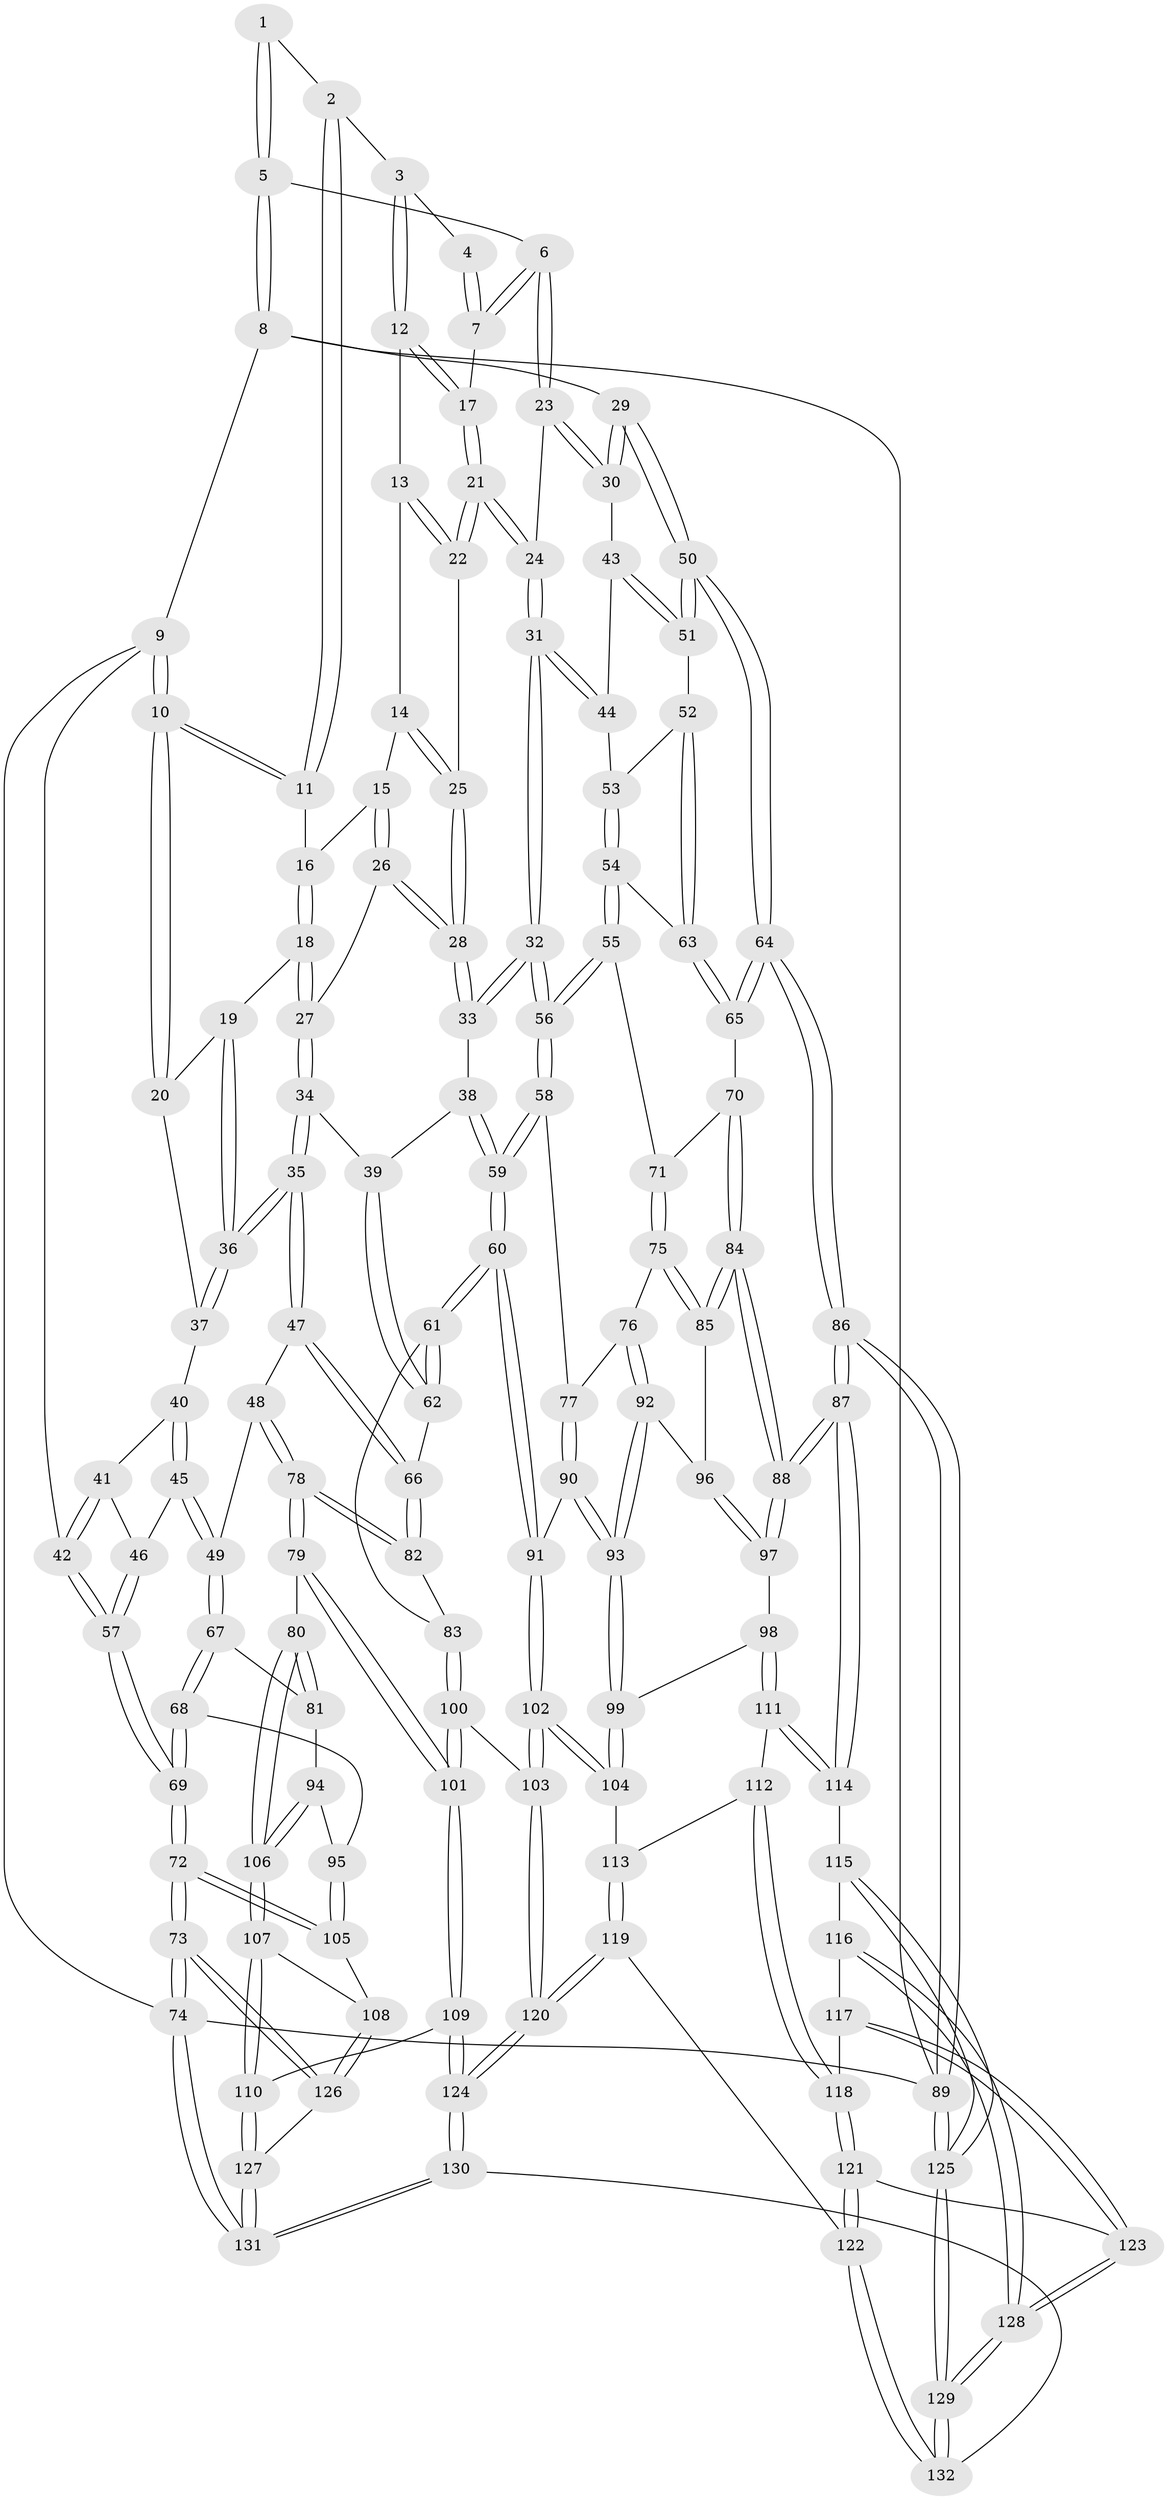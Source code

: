 // coarse degree distribution, {5: 0.3333333333333333, 2: 0.045454545454545456, 9: 0.015151515151515152, 4: 0.42424242424242425, 3: 0.045454545454545456, 6: 0.07575757575757576, 7: 0.06060606060606061}
// Generated by graph-tools (version 1.1) at 2025/21/03/04/25 18:21:15]
// undirected, 132 vertices, 327 edges
graph export_dot {
graph [start="1"]
  node [color=gray90,style=filled];
  1 [pos="+0.7357562045583538+0"];
  2 [pos="+0.4418291335344116+0"];
  3 [pos="+0.57766003697834+0.07466201190093102"];
  4 [pos="+0.6570927835847724+0.028566958549857985"];
  5 [pos="+1+0"];
  6 [pos="+0.7684157625583895+0.12008890513983365"];
  7 [pos="+0.652033695729854+0.09068275947457466"];
  8 [pos="+1+0"];
  9 [pos="+0+0"];
  10 [pos="+0+0"];
  11 [pos="+0.3662647742090058+0"];
  12 [pos="+0.5802860570199188+0.09166003387948674"];
  13 [pos="+0.5711517797550572+0.1048756513029425"];
  14 [pos="+0.5495144308798252+0.11402495873620479"];
  15 [pos="+0.4358831789017528+0.08656736947348531"];
  16 [pos="+0.37236971983427947+0"];
  17 [pos="+0.6442335367828128+0.10020252318972633"];
  18 [pos="+0.29183250916981146+0.16960519080488815"];
  19 [pos="+0.2059630910168288+0.1818404093144169"];
  20 [pos="+0.0264026347084521+0.011831632606358987"];
  21 [pos="+0.6419432142122301+0.19145700455055167"];
  22 [pos="+0.6195329379426184+0.18877946744790056"];
  23 [pos="+0.7546221126344801+0.18346433114287386"];
  24 [pos="+0.6913267489588352+0.22763765443144318"];
  25 [pos="+0.545681674369824+0.20331312202870797"];
  26 [pos="+0.4346904475595623+0.1705299026062213"];
  27 [pos="+0.3519197102267936+0.21304948120972447"];
  28 [pos="+0.496801177371969+0.23200043729381387"];
  29 [pos="+1+0.04990678188556378"];
  30 [pos="+0.873277985409614+0.2478587412541071"];
  31 [pos="+0.6813290702753783+0.3139169907288465"];
  32 [pos="+0.6754711729160935+0.32208029038575114"];
  33 [pos="+0.5017516989084219+0.29855067296207366"];
  34 [pos="+0.32083147946574253+0.32559420005647727"];
  35 [pos="+0.2599095155895344+0.36999801058847614"];
  36 [pos="+0.21718955051948619+0.28473993434958517"];
  37 [pos="+0.1106905522317639+0.26640577867843346"];
  38 [pos="+0.4930595961972344+0.3122480198008773"];
  39 [pos="+0.45459737999680494+0.33150984010976303"];
  40 [pos="+0.09541797693689685+0.2969131758274353"];
  41 [pos="+0.07855512181823276+0.298723299086914"];
  42 [pos="+0+0.000986483203931183"];
  43 [pos="+0.8539846430797099+0.2996423273615988"];
  44 [pos="+0.7311715645316718+0.32003777318792487"];
  45 [pos="+0.1461647977501127+0.39272932496480195"];
  46 [pos="+0.02279626775357205+0.3530674803748447"];
  47 [pos="+0.2589626958515222+0.3726499065320612"];
  48 [pos="+0.2551031852631395+0.37716741392031"];
  49 [pos="+0.16353828518543762+0.4066144168760882"];
  50 [pos="+1+0.38953307347195887"];
  51 [pos="+0.8619774486025832+0.3420758184710925"];
  52 [pos="+0.8573980903150487+0.36023758020584395"];
  53 [pos="+0.795090654685377+0.37268390193579315"];
  54 [pos="+0.7679409039967823+0.43619016227291424"];
  55 [pos="+0.7677183525874444+0.4365615947921906"];
  56 [pos="+0.6707784079010124+0.4131464588463048"];
  57 [pos="+0+0.36873922457553127"];
  58 [pos="+0.6595607019273478+0.42916032834751766"];
  59 [pos="+0.5663613014105655+0.47809814744573736"];
  60 [pos="+0.5351750075440489+0.5236950437444697"];
  61 [pos="+0.5024693067869055+0.5219880522953299"];
  62 [pos="+0.4297466744858196+0.46094136962491544"];
  63 [pos="+0.8577129778999388+0.3623424531640699"];
  64 [pos="+1+0.5161550107710396"];
  65 [pos="+0.8782735777407559+0.4349331046359579"];
  66 [pos="+0.4088121261519846+0.45892022302244617"];
  67 [pos="+0.1017268052716481+0.49170188383765095"];
  68 [pos="+0.04697338534420814+0.5014899645255658"];
  69 [pos="+0+0.46251293143720257"];
  70 [pos="+0.8231188684969298+0.4695746348449203"];
  71 [pos="+0.7958570408245134+0.4608425552777954"];
  72 [pos="+0+0.6524924584312106"];
  73 [pos="+0+0.9443029244755946"];
  74 [pos="+0+1"];
  75 [pos="+0.7299876603569615+0.545167770409041"];
  76 [pos="+0.7172366834829639+0.5319258496448626"];
  77 [pos="+0.7081222169884864+0.5216912566588975"];
  78 [pos="+0.2859618897757376+0.5541533670794513"];
  79 [pos="+0.2587880408429648+0.6039487663401799"];
  80 [pos="+0.2574668560545231+0.6042832822368476"];
  81 [pos="+0.1224279855278278+0.5203524908187509"];
  82 [pos="+0.32795099117748194+0.547442712976395"];
  83 [pos="+0.43130547503307304+0.5735863413520585"];
  84 [pos="+0.841019644932806+0.5938655794041888"];
  85 [pos="+0.7307165172707435+0.5470798226574284"];
  86 [pos="+1+0.7965310047216947"];
  87 [pos="+0.9416855613783462+0.7179210213236147"];
  88 [pos="+0.9282607589653801+0.709053421442092"];
  89 [pos="+1+1"];
  90 [pos="+0.5884618446315542+0.5848270947935758"];
  91 [pos="+0.5497164777129108+0.5523308871096465"];
  92 [pos="+0.6300439355551086+0.5792371330077464"];
  93 [pos="+0.5922913209136955+0.5890412361149944"];
  94 [pos="+0.11517013663546097+0.6396005614410633"];
  95 [pos="+0.055636971473665274+0.6286332305564306"];
  96 [pos="+0.722835734382995+0.5591879994260639"];
  97 [pos="+0.6853148081671835+0.6650393838957679"];
  98 [pos="+0.6535524422001916+0.6729955791143879"];
  99 [pos="+0.6022808784732273+0.6042766596487997"];
  100 [pos="+0.3868597219407768+0.7241126619062682"];
  101 [pos="+0.37894893433239274+0.7262363639481424"];
  102 [pos="+0.47280770477473305+0.7357282316920591"];
  103 [pos="+0.4659946669316719+0.7378713282580726"];
  104 [pos="+0.4996444509153087+0.7391347759060416"];
  105 [pos="+0.025829380184532073+0.6495224836407655"];
  106 [pos="+0.1643957521399918+0.6879080453552726"];
  107 [pos="+0.15490131918316566+0.730799073747347"];
  108 [pos="+0.09164763059198727+0.7709788487547975"];
  109 [pos="+0.3713462300444106+0.7370098181382378"];
  110 [pos="+0.2543377772047904+0.8010477415076427"];
  111 [pos="+0.6456465882181247+0.6905440782796466"];
  112 [pos="+0.5811317219962967+0.7490382469423694"];
  113 [pos="+0.5697508259491738+0.7518693940961942"];
  114 [pos="+0.7097444290597056+0.7975200620138055"];
  115 [pos="+0.7071566618576383+0.8018737486633262"];
  116 [pos="+0.6865813205622817+0.8223645153522008"];
  117 [pos="+0.6341018307529253+0.8099338917558936"];
  118 [pos="+0.627625414516835+0.8047998743823089"];
  119 [pos="+0.5620934129409944+0.8493324577892583"];
  120 [pos="+0.48553786732231047+0.8568722254581895"];
  121 [pos="+0.5814727418631044+0.8619547736129303"];
  122 [pos="+0.5739479986063482+0.8637366736287068"];
  123 [pos="+0.6209085655758693+0.8614385451635008"];
  124 [pos="+0.3993613108027346+1"];
  125 [pos="+1+1"];
  126 [pos="+0.027986722443623987+0.846354099997526"];
  127 [pos="+0.2345358462174979+0.9626104806489131"];
  128 [pos="+0.6818523534212874+0.9126076142462116"];
  129 [pos="+0.7579301734380884+1"];
  130 [pos="+0.38997919980344026+1"];
  131 [pos="+0.3377868104006869+1"];
  132 [pos="+0.5604856201802151+1"];
  1 -- 2;
  1 -- 5;
  1 -- 5;
  2 -- 3;
  2 -- 11;
  2 -- 11;
  3 -- 4;
  3 -- 12;
  3 -- 12;
  4 -- 7;
  4 -- 7;
  5 -- 6;
  5 -- 8;
  5 -- 8;
  6 -- 7;
  6 -- 7;
  6 -- 23;
  6 -- 23;
  7 -- 17;
  8 -- 9;
  8 -- 29;
  8 -- 89;
  9 -- 10;
  9 -- 10;
  9 -- 42;
  9 -- 74;
  10 -- 11;
  10 -- 11;
  10 -- 20;
  10 -- 20;
  11 -- 16;
  12 -- 13;
  12 -- 17;
  12 -- 17;
  13 -- 14;
  13 -- 22;
  13 -- 22;
  14 -- 15;
  14 -- 25;
  14 -- 25;
  15 -- 16;
  15 -- 26;
  15 -- 26;
  16 -- 18;
  16 -- 18;
  17 -- 21;
  17 -- 21;
  18 -- 19;
  18 -- 27;
  18 -- 27;
  19 -- 20;
  19 -- 36;
  19 -- 36;
  20 -- 37;
  21 -- 22;
  21 -- 22;
  21 -- 24;
  21 -- 24;
  22 -- 25;
  23 -- 24;
  23 -- 30;
  23 -- 30;
  24 -- 31;
  24 -- 31;
  25 -- 28;
  25 -- 28;
  26 -- 27;
  26 -- 28;
  26 -- 28;
  27 -- 34;
  27 -- 34;
  28 -- 33;
  28 -- 33;
  29 -- 30;
  29 -- 30;
  29 -- 50;
  29 -- 50;
  30 -- 43;
  31 -- 32;
  31 -- 32;
  31 -- 44;
  31 -- 44;
  32 -- 33;
  32 -- 33;
  32 -- 56;
  32 -- 56;
  33 -- 38;
  34 -- 35;
  34 -- 35;
  34 -- 39;
  35 -- 36;
  35 -- 36;
  35 -- 47;
  35 -- 47;
  36 -- 37;
  36 -- 37;
  37 -- 40;
  38 -- 39;
  38 -- 59;
  38 -- 59;
  39 -- 62;
  39 -- 62;
  40 -- 41;
  40 -- 45;
  40 -- 45;
  41 -- 42;
  41 -- 42;
  41 -- 46;
  42 -- 57;
  42 -- 57;
  43 -- 44;
  43 -- 51;
  43 -- 51;
  44 -- 53;
  45 -- 46;
  45 -- 49;
  45 -- 49;
  46 -- 57;
  46 -- 57;
  47 -- 48;
  47 -- 66;
  47 -- 66;
  48 -- 49;
  48 -- 78;
  48 -- 78;
  49 -- 67;
  49 -- 67;
  50 -- 51;
  50 -- 51;
  50 -- 64;
  50 -- 64;
  51 -- 52;
  52 -- 53;
  52 -- 63;
  52 -- 63;
  53 -- 54;
  53 -- 54;
  54 -- 55;
  54 -- 55;
  54 -- 63;
  55 -- 56;
  55 -- 56;
  55 -- 71;
  56 -- 58;
  56 -- 58;
  57 -- 69;
  57 -- 69;
  58 -- 59;
  58 -- 59;
  58 -- 77;
  59 -- 60;
  59 -- 60;
  60 -- 61;
  60 -- 61;
  60 -- 91;
  60 -- 91;
  61 -- 62;
  61 -- 62;
  61 -- 83;
  62 -- 66;
  63 -- 65;
  63 -- 65;
  64 -- 65;
  64 -- 65;
  64 -- 86;
  64 -- 86;
  65 -- 70;
  66 -- 82;
  66 -- 82;
  67 -- 68;
  67 -- 68;
  67 -- 81;
  68 -- 69;
  68 -- 69;
  68 -- 95;
  69 -- 72;
  69 -- 72;
  70 -- 71;
  70 -- 84;
  70 -- 84;
  71 -- 75;
  71 -- 75;
  72 -- 73;
  72 -- 73;
  72 -- 105;
  72 -- 105;
  73 -- 74;
  73 -- 74;
  73 -- 126;
  73 -- 126;
  74 -- 131;
  74 -- 131;
  74 -- 89;
  75 -- 76;
  75 -- 85;
  75 -- 85;
  76 -- 77;
  76 -- 92;
  76 -- 92;
  77 -- 90;
  77 -- 90;
  78 -- 79;
  78 -- 79;
  78 -- 82;
  78 -- 82;
  79 -- 80;
  79 -- 101;
  79 -- 101;
  80 -- 81;
  80 -- 81;
  80 -- 106;
  80 -- 106;
  81 -- 94;
  82 -- 83;
  83 -- 100;
  83 -- 100;
  84 -- 85;
  84 -- 85;
  84 -- 88;
  84 -- 88;
  85 -- 96;
  86 -- 87;
  86 -- 87;
  86 -- 89;
  86 -- 89;
  87 -- 88;
  87 -- 88;
  87 -- 114;
  87 -- 114;
  88 -- 97;
  88 -- 97;
  89 -- 125;
  89 -- 125;
  90 -- 91;
  90 -- 93;
  90 -- 93;
  91 -- 102;
  91 -- 102;
  92 -- 93;
  92 -- 93;
  92 -- 96;
  93 -- 99;
  93 -- 99;
  94 -- 95;
  94 -- 106;
  94 -- 106;
  95 -- 105;
  95 -- 105;
  96 -- 97;
  96 -- 97;
  97 -- 98;
  98 -- 99;
  98 -- 111;
  98 -- 111;
  99 -- 104;
  99 -- 104;
  100 -- 101;
  100 -- 101;
  100 -- 103;
  101 -- 109;
  101 -- 109;
  102 -- 103;
  102 -- 103;
  102 -- 104;
  102 -- 104;
  103 -- 120;
  103 -- 120;
  104 -- 113;
  105 -- 108;
  106 -- 107;
  106 -- 107;
  107 -- 108;
  107 -- 110;
  107 -- 110;
  108 -- 126;
  108 -- 126;
  109 -- 110;
  109 -- 124;
  109 -- 124;
  110 -- 127;
  110 -- 127;
  111 -- 112;
  111 -- 114;
  111 -- 114;
  112 -- 113;
  112 -- 118;
  112 -- 118;
  113 -- 119;
  113 -- 119;
  114 -- 115;
  115 -- 116;
  115 -- 125;
  115 -- 125;
  116 -- 117;
  116 -- 128;
  116 -- 128;
  117 -- 118;
  117 -- 123;
  117 -- 123;
  118 -- 121;
  118 -- 121;
  119 -- 120;
  119 -- 120;
  119 -- 122;
  120 -- 124;
  120 -- 124;
  121 -- 122;
  121 -- 122;
  121 -- 123;
  122 -- 132;
  122 -- 132;
  123 -- 128;
  123 -- 128;
  124 -- 130;
  124 -- 130;
  125 -- 129;
  125 -- 129;
  126 -- 127;
  127 -- 131;
  127 -- 131;
  128 -- 129;
  128 -- 129;
  129 -- 132;
  129 -- 132;
  130 -- 131;
  130 -- 131;
  130 -- 132;
}
